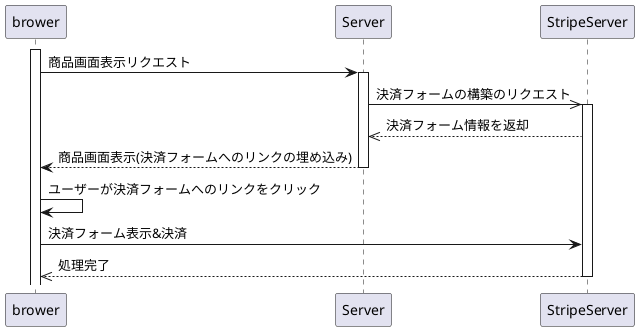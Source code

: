 @startuml payment


activate brower
brower -> Server: 商品画面表示リクエスト
activate Server
Server ->> StripeServer: 決済フォームの構築のリクエスト
activate StripeServer
StripeServer -->> Server: 決済フォーム情報を返却
Server --> brower: 商品画面表示(決済フォームへのリンクの埋め込み)
deactivate Server
brower -> brower: ユーザーが決済フォームへのリンクをクリック
brower -> StripeServer: 決済フォーム表示&決済
StripeServer -->> brower: 処理完了
deactivate StripeServer


@enduml
